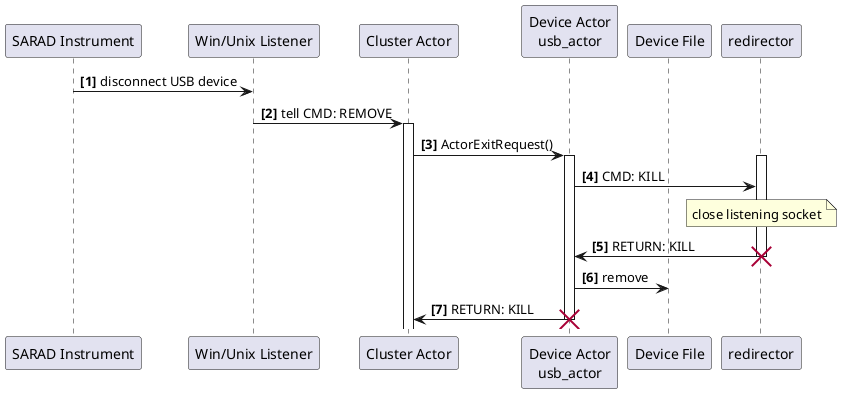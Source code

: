@startuml
autonumber "<b>[0]"
participant "SARAD Instrument" as instr
participant "Win/Unix Listener" as listener
participant "Cluster Actor" as cluster
participant "Device Actor\nusb_actor" as device_actor
participant "Device File" as file

instr -> listener: disconnect USB device
listener -> cluster: tell CMD: REMOVE
activate cluster
cluster -> device_actor: ActorExitRequest()
activate device_actor
activate redirector
device_actor -> redirector: CMD: KILL
note over redirector: close listening socket
redirector -> device_actor: RETURN: KILL
destroy redirector
device_actor -> file: remove
device_actor -> cluster: RETURN: KILL
destroy device_actor
@enduml
